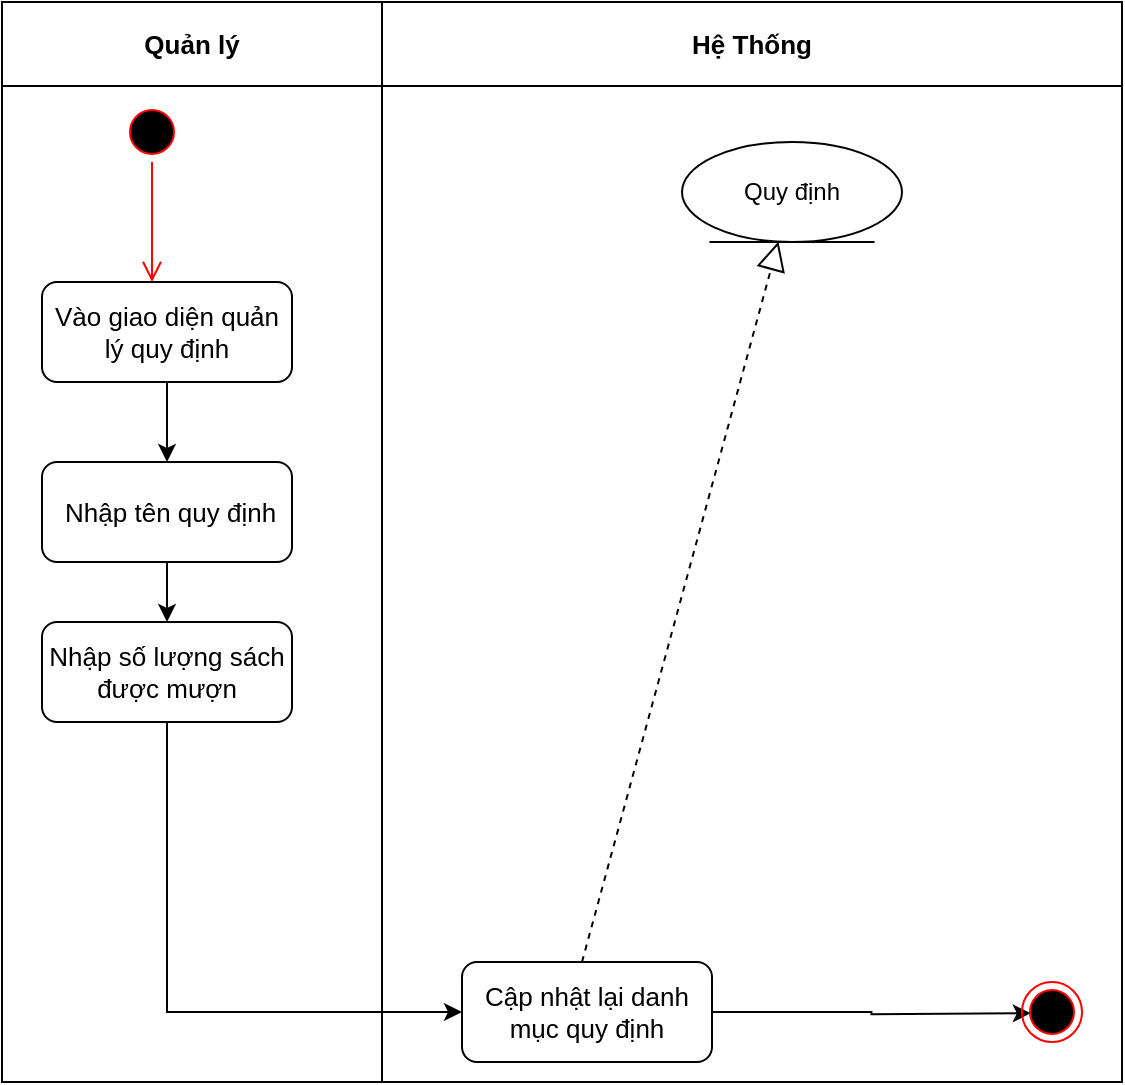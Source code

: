 <mxfile version="14.7.3" type="device"><diagram id="muE10XZ6E-mIpKt1Ik13" name="Page-1"><mxGraphModel dx="1038" dy="580" grid="1" gridSize="10" guides="1" tooltips="1" connect="1" arrows="1" fold="1" page="1" pageScale="1" pageWidth="827" pageHeight="1169" math="0" shadow="0"><root><mxCell id="0"/><mxCell id="1" parent="0"/><mxCell id="iOBIbmCPFe--cgHC0bn4-1" value="" style="shape=table;html=1;whiteSpace=wrap;startSize=0;container=1;collapsible=0;childLayout=tableLayout;" parent="1" vertex="1"><mxGeometry x="70" y="40" width="560" height="540" as="geometry"/></mxCell><mxCell id="iOBIbmCPFe--cgHC0bn4-2" value="" style="shape=partialRectangle;html=1;whiteSpace=wrap;collapsible=0;dropTarget=0;pointerEvents=0;fillColor=none;top=0;left=0;bottom=0;right=0;points=[[0,0.5],[1,0.5]];portConstraint=eastwest;" parent="iOBIbmCPFe--cgHC0bn4-1" vertex="1"><mxGeometry width="560" height="42" as="geometry"/></mxCell><mxCell id="iOBIbmCPFe--cgHC0bn4-3" value="&lt;b&gt;&lt;font style=&quot;font-size: 13px&quot;&gt;Quản lý&lt;/font&gt;&lt;/b&gt;" style="shape=partialRectangle;html=1;whiteSpace=wrap;connectable=0;overflow=hidden;fillColor=none;top=0;left=0;bottom=0;right=0;" parent="iOBIbmCPFe--cgHC0bn4-2" vertex="1"><mxGeometry width="190" height="42" as="geometry"/></mxCell><mxCell id="iOBIbmCPFe--cgHC0bn4-4" value="&lt;b&gt;&lt;font style=&quot;font-size: 13px&quot;&gt;Hệ Thống&lt;/font&gt;&lt;/b&gt;" style="shape=partialRectangle;html=1;whiteSpace=wrap;connectable=0;overflow=hidden;fillColor=none;top=0;left=0;bottom=0;right=0;" parent="iOBIbmCPFe--cgHC0bn4-2" vertex="1"><mxGeometry x="190" width="370" height="42" as="geometry"/></mxCell><mxCell id="iOBIbmCPFe--cgHC0bn4-5" value="" style="shape=partialRectangle;html=1;whiteSpace=wrap;collapsible=0;dropTarget=0;pointerEvents=0;fillColor=none;top=0;left=0;bottom=0;right=0;points=[[0,0.5],[1,0.5]];portConstraint=eastwest;" parent="iOBIbmCPFe--cgHC0bn4-1" vertex="1"><mxGeometry y="42" width="560" height="498" as="geometry"/></mxCell><mxCell id="iOBIbmCPFe--cgHC0bn4-6" value="" style="shape=partialRectangle;html=1;whiteSpace=wrap;connectable=0;overflow=hidden;fillColor=none;top=0;left=0;bottom=0;right=0;" parent="iOBIbmCPFe--cgHC0bn4-5" vertex="1"><mxGeometry width="190" height="498" as="geometry"/></mxCell><mxCell id="iOBIbmCPFe--cgHC0bn4-7" value="" style="shape=partialRectangle;html=1;whiteSpace=wrap;connectable=0;overflow=hidden;fillColor=none;top=0;left=0;bottom=0;right=0;" parent="iOBIbmCPFe--cgHC0bn4-5" vertex="1"><mxGeometry x="190" width="370" height="498" as="geometry"/></mxCell><mxCell id="iOBIbmCPFe--cgHC0bn4-8" value="" style="ellipse;html=1;shape=startState;fillColor=#000000;strokeColor=#ff0000;" parent="1" vertex="1"><mxGeometry x="130" y="90" width="30" height="30" as="geometry"/></mxCell><mxCell id="iOBIbmCPFe--cgHC0bn4-9" value="" style="edgeStyle=orthogonalEdgeStyle;html=1;verticalAlign=bottom;endArrow=open;endSize=8;strokeColor=#ff0000;" parent="1" source="iOBIbmCPFe--cgHC0bn4-8" edge="1"><mxGeometry relative="1" as="geometry"><mxPoint x="145" y="180" as="targetPoint"/></mxGeometry></mxCell><mxCell id="iOBIbmCPFe--cgHC0bn4-12" style="edgeStyle=orthogonalEdgeStyle;rounded=0;orthogonalLoop=1;jettySize=auto;html=1;" parent="1" source="iOBIbmCPFe--cgHC0bn4-10" target="iOBIbmCPFe--cgHC0bn4-11" edge="1"><mxGeometry relative="1" as="geometry"/></mxCell><mxCell id="iOBIbmCPFe--cgHC0bn4-10" value="Vào giao diện quản lý quy định" style="rounded=1;whiteSpace=wrap;html=1;fontSize=13;strokeColor=#000000;" parent="1" vertex="1"><mxGeometry x="90" y="180" width="125" height="50" as="geometry"/></mxCell><mxCell id="iOBIbmCPFe--cgHC0bn4-16" style="edgeStyle=orthogonalEdgeStyle;rounded=0;orthogonalLoop=1;jettySize=auto;html=1;" parent="1" source="iOBIbmCPFe--cgHC0bn4-11" target="iOBIbmCPFe--cgHC0bn4-14" edge="1"><mxGeometry relative="1" as="geometry"/></mxCell><mxCell id="iOBIbmCPFe--cgHC0bn4-11" value="&amp;nbsp;Nhập tên quy định" style="rounded=1;whiteSpace=wrap;html=1;fontSize=13;strokeColor=#000000;" parent="1" vertex="1"><mxGeometry x="90" y="270" width="125" height="50" as="geometry"/></mxCell><mxCell id="iOBIbmCPFe--cgHC0bn4-13" style="edgeStyle=orthogonalEdgeStyle;rounded=0;orthogonalLoop=1;jettySize=auto;html=1;exitX=0.5;exitY=1;exitDx=0;exitDy=0;" parent="1" source="iOBIbmCPFe--cgHC0bn4-11" target="iOBIbmCPFe--cgHC0bn4-11" edge="1"><mxGeometry relative="1" as="geometry"/></mxCell><mxCell id="I1r6AYKKhj37OufdO6W7-2" style="edgeStyle=orthogonalEdgeStyle;rounded=0;orthogonalLoop=1;jettySize=auto;html=1;entryX=0;entryY=0.5;entryDx=0;entryDy=0;" edge="1" parent="1" source="iOBIbmCPFe--cgHC0bn4-14" target="iOBIbmCPFe--cgHC0bn4-20"><mxGeometry relative="1" as="geometry"><Array as="points"><mxPoint x="153" y="545"/></Array></mxGeometry></mxCell><mxCell id="iOBIbmCPFe--cgHC0bn4-14" value="Nhập số lượng sách được mượn" style="rounded=1;whiteSpace=wrap;html=1;fontSize=13;strokeColor=#000000;" parent="1" vertex="1"><mxGeometry x="90" y="350" width="125" height="50" as="geometry"/></mxCell><mxCell id="iOBIbmCPFe--cgHC0bn4-23" style="edgeStyle=orthogonalEdgeStyle;rounded=0;orthogonalLoop=1;jettySize=auto;html=1;entryX=0;entryY=1;entryDx=0;entryDy=0;" parent="1" source="iOBIbmCPFe--cgHC0bn4-20" edge="1"><mxGeometry relative="1" as="geometry"><mxPoint x="584.393" y="545.607" as="targetPoint"/></mxGeometry></mxCell><mxCell id="iOBIbmCPFe--cgHC0bn4-20" value="Cập nhật lại danh mục quy định" style="rounded=1;whiteSpace=wrap;html=1;fontSize=13;strokeColor=#000000;" parent="1" vertex="1"><mxGeometry x="300" y="520" width="125" height="50" as="geometry"/></mxCell><mxCell id="iOBIbmCPFe--cgHC0bn4-24" value="" style="ellipse;html=1;shape=endState;fillColor=#000000;strokeColor=#ff0000;" parent="1" vertex="1"><mxGeometry x="580" y="530" width="30" height="30" as="geometry"/></mxCell><mxCell id="iOBIbmCPFe--cgHC0bn4-25" value="Quy định" style="ellipse;shape=umlEntity;whiteSpace=wrap;html=1;" parent="1" vertex="1"><mxGeometry x="410" y="110" width="110" height="50" as="geometry"/></mxCell><mxCell id="iOBIbmCPFe--cgHC0bn4-26" value="" style="endArrow=block;dashed=1;endFill=0;endSize=12;html=1;" parent="1" target="iOBIbmCPFe--cgHC0bn4-25" edge="1"><mxGeometry width="160" relative="1" as="geometry"><mxPoint x="360" y="520" as="sourcePoint"/><mxPoint x="520" y="520" as="targetPoint"/></mxGeometry></mxCell></root></mxGraphModel></diagram></mxfile>